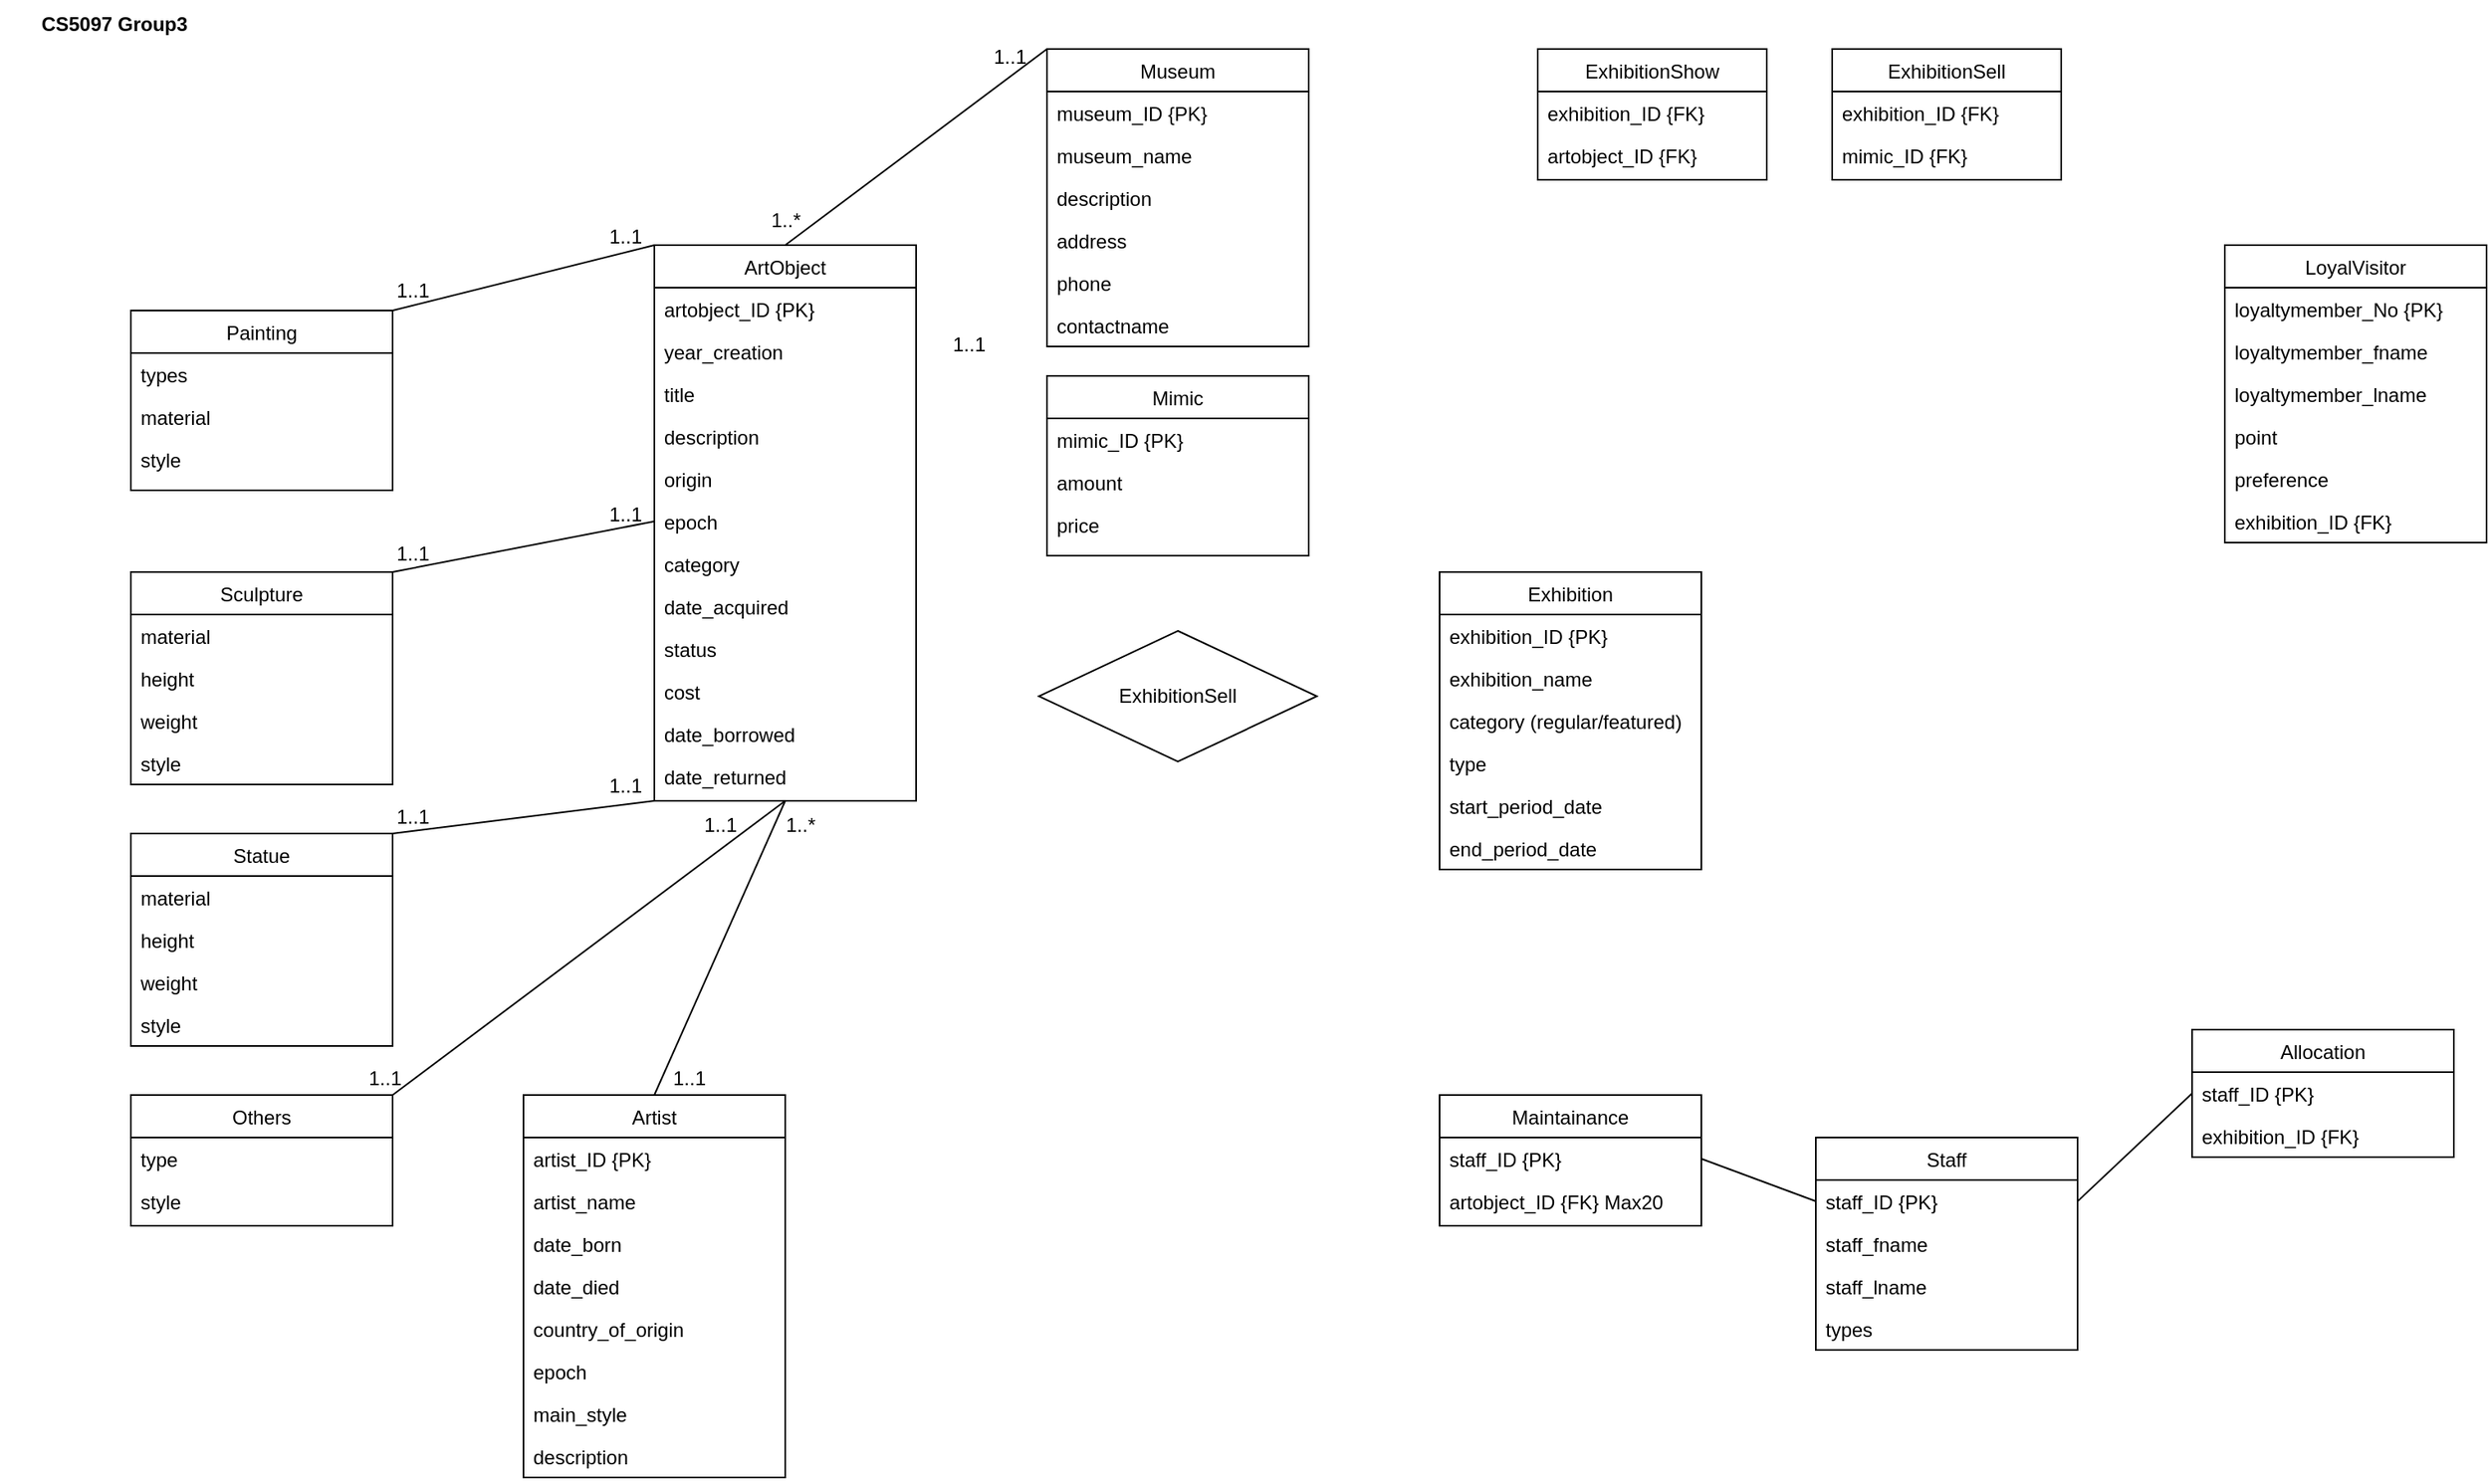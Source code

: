 <mxfile version="24.9.1">
  <diagram name="Page-1" id="JDJ7PWrVUhdgaHrhfXkj">
    <mxGraphModel dx="1500" dy="807" grid="1" gridSize="10" guides="1" tooltips="1" connect="1" arrows="1" fold="1" page="1" pageScale="1" pageWidth="850" pageHeight="1100" math="0" shadow="0">
      <root>
        <mxCell id="0" />
        <mxCell id="1" parent="0" />
        <mxCell id="hObOGByZJFIvPkUHowUo-1" value="Museum" style="swimlane;fontStyle=0;align=center;verticalAlign=top;childLayout=stackLayout;horizontal=1;startSize=26;horizontalStack=0;resizeParent=1;resizeLast=0;collapsible=1;marginBottom=0;rounded=0;shadow=0;strokeWidth=1;" parent="1" vertex="1">
          <mxGeometry x="640" y="40" width="160" height="182" as="geometry">
            <mxRectangle x="130" y="380" width="160" height="26" as="alternateBounds" />
          </mxGeometry>
        </mxCell>
        <mxCell id="hObOGByZJFIvPkUHowUo-2" value="museum_ID {PK}" style="text;align=left;verticalAlign=top;spacingLeft=4;spacingRight=4;overflow=hidden;rotatable=0;points=[[0,0.5],[1,0.5]];portConstraint=eastwest;" parent="hObOGByZJFIvPkUHowUo-1" vertex="1">
          <mxGeometry y="26" width="160" height="26" as="geometry" />
        </mxCell>
        <mxCell id="hObOGByZJFIvPkUHowUo-3" value="museum_name" style="text;align=left;verticalAlign=top;spacingLeft=4;spacingRight=4;overflow=hidden;rotatable=0;points=[[0,0.5],[1,0.5]];portConstraint=eastwest;" parent="hObOGByZJFIvPkUHowUo-1" vertex="1">
          <mxGeometry y="52" width="160" height="26" as="geometry" />
        </mxCell>
        <mxCell id="hObOGByZJFIvPkUHowUo-4" value="description" style="text;align=left;verticalAlign=top;spacingLeft=4;spacingRight=4;overflow=hidden;rotatable=0;points=[[0,0.5],[1,0.5]];portConstraint=eastwest;" parent="hObOGByZJFIvPkUHowUo-1" vertex="1">
          <mxGeometry y="78" width="160" height="26" as="geometry" />
        </mxCell>
        <mxCell id="hObOGByZJFIvPkUHowUo-5" value="address" style="text;align=left;verticalAlign=top;spacingLeft=4;spacingRight=4;overflow=hidden;rotatable=0;points=[[0,0.5],[1,0.5]];portConstraint=eastwest;" parent="hObOGByZJFIvPkUHowUo-1" vertex="1">
          <mxGeometry y="104" width="160" height="26" as="geometry" />
        </mxCell>
        <mxCell id="hObOGByZJFIvPkUHowUo-6" value="phone" style="text;align=left;verticalAlign=top;spacingLeft=4;spacingRight=4;overflow=hidden;rotatable=0;points=[[0,0.5],[1,0.5]];portConstraint=eastwest;" parent="hObOGByZJFIvPkUHowUo-1" vertex="1">
          <mxGeometry y="130" width="160" height="26" as="geometry" />
        </mxCell>
        <mxCell id="hObOGByZJFIvPkUHowUo-7" value="contactname" style="text;align=left;verticalAlign=top;spacingLeft=4;spacingRight=4;overflow=hidden;rotatable=0;points=[[0,0.5],[1,0.5]];portConstraint=eastwest;" parent="hObOGByZJFIvPkUHowUo-1" vertex="1">
          <mxGeometry y="156" width="160" height="26" as="geometry" />
        </mxCell>
        <mxCell id="hObOGByZJFIvPkUHowUo-8" value="ArtObject" style="swimlane;fontStyle=0;align=center;verticalAlign=top;childLayout=stackLayout;horizontal=1;startSize=26;horizontalStack=0;resizeParent=1;resizeLast=0;collapsible=1;marginBottom=0;rounded=0;shadow=0;strokeWidth=1;" parent="1" vertex="1">
          <mxGeometry x="400" y="160" width="160" height="340" as="geometry">
            <mxRectangle x="130" y="380" width="160" height="26" as="alternateBounds" />
          </mxGeometry>
        </mxCell>
        <mxCell id="hObOGByZJFIvPkUHowUo-9" value="artobject_ID {PK}" style="text;align=left;verticalAlign=top;spacingLeft=4;spacingRight=4;overflow=hidden;rotatable=0;points=[[0,0.5],[1,0.5]];portConstraint=eastwest;" parent="hObOGByZJFIvPkUHowUo-8" vertex="1">
          <mxGeometry y="26" width="160" height="26" as="geometry" />
        </mxCell>
        <mxCell id="hObOGByZJFIvPkUHowUo-11" value="year_creation" style="text;align=left;verticalAlign=top;spacingLeft=4;spacingRight=4;overflow=hidden;rotatable=0;points=[[0,0.5],[1,0.5]];portConstraint=eastwest;" parent="hObOGByZJFIvPkUHowUo-8" vertex="1">
          <mxGeometry y="52" width="160" height="26" as="geometry" />
        </mxCell>
        <mxCell id="hObOGByZJFIvPkUHowUo-12" value="title" style="text;align=left;verticalAlign=top;spacingLeft=4;spacingRight=4;overflow=hidden;rotatable=0;points=[[0,0.5],[1,0.5]];portConstraint=eastwest;" parent="hObOGByZJFIvPkUHowUo-8" vertex="1">
          <mxGeometry y="78" width="160" height="26" as="geometry" />
        </mxCell>
        <mxCell id="hObOGByZJFIvPkUHowUo-13" value="description" style="text;align=left;verticalAlign=top;spacingLeft=4;spacingRight=4;overflow=hidden;rotatable=0;points=[[0,0.5],[1,0.5]];portConstraint=eastwest;" parent="hObOGByZJFIvPkUHowUo-8" vertex="1">
          <mxGeometry y="104" width="160" height="26" as="geometry" />
        </mxCell>
        <mxCell id="hObOGByZJFIvPkUHowUo-14" value="origin" style="text;align=left;verticalAlign=top;spacingLeft=4;spacingRight=4;overflow=hidden;rotatable=0;points=[[0,0.5],[1,0.5]];portConstraint=eastwest;" parent="hObOGByZJFIvPkUHowUo-8" vertex="1">
          <mxGeometry y="130" width="160" height="26" as="geometry" />
        </mxCell>
        <mxCell id="hObOGByZJFIvPkUHowUo-15" value="epoch" style="text;align=left;verticalAlign=top;spacingLeft=4;spacingRight=4;overflow=hidden;rotatable=0;points=[[0,0.5],[1,0.5]];portConstraint=eastwest;" parent="hObOGByZJFIvPkUHowUo-8" vertex="1">
          <mxGeometry y="156" width="160" height="26" as="geometry" />
        </mxCell>
        <mxCell id="hObOGByZJFIvPkUHowUo-16" value="category" style="text;align=left;verticalAlign=top;spacingLeft=4;spacingRight=4;overflow=hidden;rotatable=0;points=[[0,0.5],[1,0.5]];portConstraint=eastwest;" parent="hObOGByZJFIvPkUHowUo-8" vertex="1">
          <mxGeometry y="182" width="160" height="26" as="geometry" />
        </mxCell>
        <mxCell id="hObOGByZJFIvPkUHowUo-17" value="date_acquired" style="text;align=left;verticalAlign=top;spacingLeft=4;spacingRight=4;overflow=hidden;rotatable=0;points=[[0,0.5],[1,0.5]];portConstraint=eastwest;" parent="hObOGByZJFIvPkUHowUo-8" vertex="1">
          <mxGeometry y="208" width="160" height="26" as="geometry" />
        </mxCell>
        <mxCell id="hObOGByZJFIvPkUHowUo-18" value="status" style="text;align=left;verticalAlign=top;spacingLeft=4;spacingRight=4;overflow=hidden;rotatable=0;points=[[0,0.5],[1,0.5]];portConstraint=eastwest;" parent="hObOGByZJFIvPkUHowUo-8" vertex="1">
          <mxGeometry y="234" width="160" height="26" as="geometry" />
        </mxCell>
        <mxCell id="hObOGByZJFIvPkUHowUo-19" value="cost" style="text;align=left;verticalAlign=top;spacingLeft=4;spacingRight=4;overflow=hidden;rotatable=0;points=[[0,0.5],[1,0.5]];portConstraint=eastwest;" parent="hObOGByZJFIvPkUHowUo-8" vertex="1">
          <mxGeometry y="260" width="160" height="26" as="geometry" />
        </mxCell>
        <mxCell id="hObOGByZJFIvPkUHowUo-21" value="date_borrowed" style="text;align=left;verticalAlign=top;spacingLeft=4;spacingRight=4;overflow=hidden;rotatable=0;points=[[0,0.5],[1,0.5]];portConstraint=eastwest;" parent="hObOGByZJFIvPkUHowUo-8" vertex="1">
          <mxGeometry y="286" width="160" height="26" as="geometry" />
        </mxCell>
        <mxCell id="hObOGByZJFIvPkUHowUo-22" value="date_returned" style="text;align=left;verticalAlign=top;spacingLeft=4;spacingRight=4;overflow=hidden;rotatable=0;points=[[0,0.5],[1,0.5]];portConstraint=eastwest;" parent="hObOGByZJFIvPkUHowUo-8" vertex="1">
          <mxGeometry y="312" width="160" height="26" as="geometry" />
        </mxCell>
        <mxCell id="hObOGByZJFIvPkUHowUo-23" value="Artist" style="swimlane;fontStyle=0;align=center;verticalAlign=top;childLayout=stackLayout;horizontal=1;startSize=26;horizontalStack=0;resizeParent=1;resizeLast=0;collapsible=1;marginBottom=0;rounded=0;shadow=0;strokeWidth=1;" parent="1" vertex="1">
          <mxGeometry x="320" y="680" width="160" height="234" as="geometry">
            <mxRectangle x="130" y="380" width="160" height="26" as="alternateBounds" />
          </mxGeometry>
        </mxCell>
        <mxCell id="hObOGByZJFIvPkUHowUo-24" value="artist_ID {PK}" style="text;align=left;verticalAlign=top;spacingLeft=4;spacingRight=4;overflow=hidden;rotatable=0;points=[[0,0.5],[1,0.5]];portConstraint=eastwest;" parent="hObOGByZJFIvPkUHowUo-23" vertex="1">
          <mxGeometry y="26" width="160" height="26" as="geometry" />
        </mxCell>
        <mxCell id="hObOGByZJFIvPkUHowUo-25" value="artist_name" style="text;align=left;verticalAlign=top;spacingLeft=4;spacingRight=4;overflow=hidden;rotatable=0;points=[[0,0.5],[1,0.5]];portConstraint=eastwest;" parent="hObOGByZJFIvPkUHowUo-23" vertex="1">
          <mxGeometry y="52" width="160" height="26" as="geometry" />
        </mxCell>
        <mxCell id="hObOGByZJFIvPkUHowUo-26" value="date_born" style="text;align=left;verticalAlign=top;spacingLeft=4;spacingRight=4;overflow=hidden;rotatable=0;points=[[0,0.5],[1,0.5]];portConstraint=eastwest;" parent="hObOGByZJFIvPkUHowUo-23" vertex="1">
          <mxGeometry y="78" width="160" height="26" as="geometry" />
        </mxCell>
        <mxCell id="hObOGByZJFIvPkUHowUo-27" value="date_died" style="text;align=left;verticalAlign=top;spacingLeft=4;spacingRight=4;overflow=hidden;rotatable=0;points=[[0,0.5],[1,0.5]];portConstraint=eastwest;" parent="hObOGByZJFIvPkUHowUo-23" vertex="1">
          <mxGeometry y="104" width="160" height="26" as="geometry" />
        </mxCell>
        <mxCell id="hObOGByZJFIvPkUHowUo-28" value="country_of_origin" style="text;align=left;verticalAlign=top;spacingLeft=4;spacingRight=4;overflow=hidden;rotatable=0;points=[[0,0.5],[1,0.5]];portConstraint=eastwest;" parent="hObOGByZJFIvPkUHowUo-23" vertex="1">
          <mxGeometry y="130" width="160" height="26" as="geometry" />
        </mxCell>
        <mxCell id="hObOGByZJFIvPkUHowUo-29" value="epoch" style="text;align=left;verticalAlign=top;spacingLeft=4;spacingRight=4;overflow=hidden;rotatable=0;points=[[0,0.5],[1,0.5]];portConstraint=eastwest;" parent="hObOGByZJFIvPkUHowUo-23" vertex="1">
          <mxGeometry y="156" width="160" height="26" as="geometry" />
        </mxCell>
        <mxCell id="hObOGByZJFIvPkUHowUo-30" value="main_style" style="text;align=left;verticalAlign=top;spacingLeft=4;spacingRight=4;overflow=hidden;rotatable=0;points=[[0,0.5],[1,0.5]];portConstraint=eastwest;" parent="hObOGByZJFIvPkUHowUo-23" vertex="1">
          <mxGeometry y="182" width="160" height="26" as="geometry" />
        </mxCell>
        <mxCell id="hObOGByZJFIvPkUHowUo-31" value="description" style="text;align=left;verticalAlign=top;spacingLeft=4;spacingRight=4;overflow=hidden;rotatable=0;points=[[0,0.5],[1,0.5]];portConstraint=eastwest;" parent="hObOGByZJFIvPkUHowUo-23" vertex="1">
          <mxGeometry y="208" width="160" height="26" as="geometry" />
        </mxCell>
        <mxCell id="hObOGByZJFIvPkUHowUo-33" value="Painting" style="swimlane;fontStyle=0;align=center;verticalAlign=top;childLayout=stackLayout;horizontal=1;startSize=26;horizontalStack=0;resizeParent=1;resizeLast=0;collapsible=1;marginBottom=0;rounded=0;shadow=0;strokeWidth=1;" parent="1" vertex="1">
          <mxGeometry x="80" y="200" width="160" height="110" as="geometry">
            <mxRectangle x="130" y="380" width="160" height="26" as="alternateBounds" />
          </mxGeometry>
        </mxCell>
        <mxCell id="hObOGByZJFIvPkUHowUo-35" value="types" style="text;align=left;verticalAlign=top;spacingLeft=4;spacingRight=4;overflow=hidden;rotatable=0;points=[[0,0.5],[1,0.5]];portConstraint=eastwest;" parent="hObOGByZJFIvPkUHowUo-33" vertex="1">
          <mxGeometry y="26" width="160" height="26" as="geometry" />
        </mxCell>
        <mxCell id="hObOGByZJFIvPkUHowUo-36" value="material" style="text;align=left;verticalAlign=top;spacingLeft=4;spacingRight=4;overflow=hidden;rotatable=0;points=[[0,0.5],[1,0.5]];portConstraint=eastwest;" parent="hObOGByZJFIvPkUHowUo-33" vertex="1">
          <mxGeometry y="52" width="160" height="26" as="geometry" />
        </mxCell>
        <mxCell id="hObOGByZJFIvPkUHowUo-37" value="style" style="text;align=left;verticalAlign=top;spacingLeft=4;spacingRight=4;overflow=hidden;rotatable=0;points=[[0,0.5],[1,0.5]];portConstraint=eastwest;" parent="hObOGByZJFIvPkUHowUo-33" vertex="1">
          <mxGeometry y="78" width="160" height="26" as="geometry" />
        </mxCell>
        <mxCell id="hObOGByZJFIvPkUHowUo-38" value="Sculpture" style="swimlane;fontStyle=0;align=center;verticalAlign=top;childLayout=stackLayout;horizontal=1;startSize=26;horizontalStack=0;resizeParent=1;resizeLast=0;collapsible=1;marginBottom=0;rounded=0;shadow=0;strokeWidth=1;" parent="1" vertex="1">
          <mxGeometry x="80" y="360" width="160" height="130" as="geometry">
            <mxRectangle x="130" y="380" width="160" height="26" as="alternateBounds" />
          </mxGeometry>
        </mxCell>
        <mxCell id="hObOGByZJFIvPkUHowUo-40" value="material" style="text;align=left;verticalAlign=top;spacingLeft=4;spacingRight=4;overflow=hidden;rotatable=0;points=[[0,0.5],[1,0.5]];portConstraint=eastwest;" parent="hObOGByZJFIvPkUHowUo-38" vertex="1">
          <mxGeometry y="26" width="160" height="26" as="geometry" />
        </mxCell>
        <mxCell id="hObOGByZJFIvPkUHowUo-41" value="height" style="text;align=left;verticalAlign=top;spacingLeft=4;spacingRight=4;overflow=hidden;rotatable=0;points=[[0,0.5],[1,0.5]];portConstraint=eastwest;" parent="hObOGByZJFIvPkUHowUo-38" vertex="1">
          <mxGeometry y="52" width="160" height="26" as="geometry" />
        </mxCell>
        <mxCell id="hObOGByZJFIvPkUHowUo-42" value="weight" style="text;align=left;verticalAlign=top;spacingLeft=4;spacingRight=4;overflow=hidden;rotatable=0;points=[[0,0.5],[1,0.5]];portConstraint=eastwest;" parent="hObOGByZJFIvPkUHowUo-38" vertex="1">
          <mxGeometry y="78" width="160" height="26" as="geometry" />
        </mxCell>
        <mxCell id="hObOGByZJFIvPkUHowUo-43" value="style" style="text;align=left;verticalAlign=top;spacingLeft=4;spacingRight=4;overflow=hidden;rotatable=0;points=[[0,0.5],[1,0.5]];portConstraint=eastwest;" parent="hObOGByZJFIvPkUHowUo-38" vertex="1">
          <mxGeometry y="104" width="160" height="26" as="geometry" />
        </mxCell>
        <mxCell id="hObOGByZJFIvPkUHowUo-44" value="Others" style="swimlane;fontStyle=0;align=center;verticalAlign=top;childLayout=stackLayout;horizontal=1;startSize=26;horizontalStack=0;resizeParent=1;resizeLast=0;collapsible=1;marginBottom=0;rounded=0;shadow=0;strokeWidth=1;" parent="1" vertex="1">
          <mxGeometry x="80" y="680" width="160" height="80" as="geometry">
            <mxRectangle x="130" y="380" width="160" height="26" as="alternateBounds" />
          </mxGeometry>
        </mxCell>
        <mxCell id="hObOGByZJFIvPkUHowUo-46" value="type" style="text;align=left;verticalAlign=top;spacingLeft=4;spacingRight=4;overflow=hidden;rotatable=0;points=[[0,0.5],[1,0.5]];portConstraint=eastwest;" parent="hObOGByZJFIvPkUHowUo-44" vertex="1">
          <mxGeometry y="26" width="160" height="26" as="geometry" />
        </mxCell>
        <mxCell id="hObOGByZJFIvPkUHowUo-47" value="style" style="text;align=left;verticalAlign=top;spacingLeft=4;spacingRight=4;overflow=hidden;rotatable=0;points=[[0,0.5],[1,0.5]];portConstraint=eastwest;" parent="hObOGByZJFIvPkUHowUo-44" vertex="1">
          <mxGeometry y="52" width="160" height="26" as="geometry" />
        </mxCell>
        <mxCell id="hObOGByZJFIvPkUHowUo-52" value="Statue" style="swimlane;fontStyle=0;align=center;verticalAlign=top;childLayout=stackLayout;horizontal=1;startSize=26;horizontalStack=0;resizeParent=1;resizeLast=0;collapsible=1;marginBottom=0;rounded=0;shadow=0;strokeWidth=1;" parent="1" vertex="1">
          <mxGeometry x="80" y="520" width="160" height="130" as="geometry">
            <mxRectangle x="130" y="380" width="160" height="26" as="alternateBounds" />
          </mxGeometry>
        </mxCell>
        <mxCell id="hObOGByZJFIvPkUHowUo-54" value="material" style="text;align=left;verticalAlign=top;spacingLeft=4;spacingRight=4;overflow=hidden;rotatable=0;points=[[0,0.5],[1,0.5]];portConstraint=eastwest;" parent="hObOGByZJFIvPkUHowUo-52" vertex="1">
          <mxGeometry y="26" width="160" height="26" as="geometry" />
        </mxCell>
        <mxCell id="hObOGByZJFIvPkUHowUo-55" value="height" style="text;align=left;verticalAlign=top;spacingLeft=4;spacingRight=4;overflow=hidden;rotatable=0;points=[[0,0.5],[1,0.5]];portConstraint=eastwest;" parent="hObOGByZJFIvPkUHowUo-52" vertex="1">
          <mxGeometry y="52" width="160" height="26" as="geometry" />
        </mxCell>
        <mxCell id="hObOGByZJFIvPkUHowUo-56" value="weight" style="text;align=left;verticalAlign=top;spacingLeft=4;spacingRight=4;overflow=hidden;rotatable=0;points=[[0,0.5],[1,0.5]];portConstraint=eastwest;" parent="hObOGByZJFIvPkUHowUo-52" vertex="1">
          <mxGeometry y="78" width="160" height="26" as="geometry" />
        </mxCell>
        <mxCell id="hObOGByZJFIvPkUHowUo-57" value="style" style="text;align=left;verticalAlign=top;spacingLeft=4;spacingRight=4;overflow=hidden;rotatable=0;points=[[0,0.5],[1,0.5]];portConstraint=eastwest;" parent="hObOGByZJFIvPkUHowUo-52" vertex="1">
          <mxGeometry y="104" width="160" height="26" as="geometry" />
        </mxCell>
        <mxCell id="hObOGByZJFIvPkUHowUo-60" value="Exhibition" style="swimlane;fontStyle=0;align=center;verticalAlign=top;childLayout=stackLayout;horizontal=1;startSize=26;horizontalStack=0;resizeParent=1;resizeLast=0;collapsible=1;marginBottom=0;rounded=0;shadow=0;strokeWidth=1;" parent="1" vertex="1">
          <mxGeometry x="880" y="360" width="160" height="182" as="geometry">
            <mxRectangle x="130" y="380" width="160" height="26" as="alternateBounds" />
          </mxGeometry>
        </mxCell>
        <mxCell id="hObOGByZJFIvPkUHowUo-61" value="exhibition_ID {PK}" style="text;align=left;verticalAlign=top;spacingLeft=4;spacingRight=4;overflow=hidden;rotatable=0;points=[[0,0.5],[1,0.5]];portConstraint=eastwest;" parent="hObOGByZJFIvPkUHowUo-60" vertex="1">
          <mxGeometry y="26" width="160" height="26" as="geometry" />
        </mxCell>
        <mxCell id="hObOGByZJFIvPkUHowUo-62" value="exhibition_name" style="text;align=left;verticalAlign=top;spacingLeft=4;spacingRight=4;overflow=hidden;rotatable=0;points=[[0,0.5],[1,0.5]];portConstraint=eastwest;" parent="hObOGByZJFIvPkUHowUo-60" vertex="1">
          <mxGeometry y="52" width="160" height="26" as="geometry" />
        </mxCell>
        <mxCell id="hObOGByZJFIvPkUHowUo-63" value="category (regular/featured)" style="text;align=left;verticalAlign=top;spacingLeft=4;spacingRight=4;overflow=hidden;rotatable=0;points=[[0,0.5],[1,0.5]];portConstraint=eastwest;" parent="hObOGByZJFIvPkUHowUo-60" vertex="1">
          <mxGeometry y="78" width="160" height="26" as="geometry" />
        </mxCell>
        <mxCell id="hObOGByZJFIvPkUHowUo-64" value="type" style="text;align=left;verticalAlign=top;spacingLeft=4;spacingRight=4;overflow=hidden;rotatable=0;points=[[0,0.5],[1,0.5]];portConstraint=eastwest;" parent="hObOGByZJFIvPkUHowUo-60" vertex="1">
          <mxGeometry y="104" width="160" height="26" as="geometry" />
        </mxCell>
        <mxCell id="hObOGByZJFIvPkUHowUo-65" value="start_period_date" style="text;align=left;verticalAlign=top;spacingLeft=4;spacingRight=4;overflow=hidden;rotatable=0;points=[[0,0.5],[1,0.5]];portConstraint=eastwest;" parent="hObOGByZJFIvPkUHowUo-60" vertex="1">
          <mxGeometry y="130" width="160" height="26" as="geometry" />
        </mxCell>
        <mxCell id="hObOGByZJFIvPkUHowUo-66" value="end_period_date" style="text;align=left;verticalAlign=top;spacingLeft=4;spacingRight=4;overflow=hidden;rotatable=0;points=[[0,0.5],[1,0.5]];portConstraint=eastwest;" parent="hObOGByZJFIvPkUHowUo-60" vertex="1">
          <mxGeometry y="156" width="160" height="26" as="geometry" />
        </mxCell>
        <mxCell id="hObOGByZJFIvPkUHowUo-67" value="Mimic" style="swimlane;fontStyle=0;align=center;verticalAlign=top;childLayout=stackLayout;horizontal=1;startSize=26;horizontalStack=0;resizeParent=1;resizeLast=0;collapsible=1;marginBottom=0;rounded=0;shadow=0;strokeWidth=1;" parent="1" vertex="1">
          <mxGeometry x="640" y="240" width="160" height="110" as="geometry">
            <mxRectangle x="130" y="380" width="160" height="26" as="alternateBounds" />
          </mxGeometry>
        </mxCell>
        <mxCell id="hObOGByZJFIvPkUHowUo-68" value="mimic_ID {PK}" style="text;align=left;verticalAlign=top;spacingLeft=4;spacingRight=4;overflow=hidden;rotatable=0;points=[[0,0.5],[1,0.5]];portConstraint=eastwest;" parent="hObOGByZJFIvPkUHowUo-67" vertex="1">
          <mxGeometry y="26" width="160" height="26" as="geometry" />
        </mxCell>
        <mxCell id="hObOGByZJFIvPkUHowUo-70" value="amount" style="text;align=left;verticalAlign=top;spacingLeft=4;spacingRight=4;overflow=hidden;rotatable=0;points=[[0,0.5],[1,0.5]];portConstraint=eastwest;" parent="hObOGByZJFIvPkUHowUo-67" vertex="1">
          <mxGeometry y="52" width="160" height="26" as="geometry" />
        </mxCell>
        <mxCell id="hObOGByZJFIvPkUHowUo-71" value="price" style="text;align=left;verticalAlign=top;spacingLeft=4;spacingRight=4;overflow=hidden;rotatable=0;points=[[0,0.5],[1,0.5]];portConstraint=eastwest;" parent="hObOGByZJFIvPkUHowUo-67" vertex="1">
          <mxGeometry y="78" width="160" height="26" as="geometry" />
        </mxCell>
        <mxCell id="hObOGByZJFIvPkUHowUo-72" value="LoyalVisitor" style="swimlane;fontStyle=0;align=center;verticalAlign=top;childLayout=stackLayout;horizontal=1;startSize=26;horizontalStack=0;resizeParent=1;resizeLast=0;collapsible=1;marginBottom=0;rounded=0;shadow=0;strokeWidth=1;" parent="1" vertex="1">
          <mxGeometry x="1360" y="160" width="160" height="182" as="geometry">
            <mxRectangle x="130" y="380" width="160" height="26" as="alternateBounds" />
          </mxGeometry>
        </mxCell>
        <mxCell id="hObOGByZJFIvPkUHowUo-73" value="loyaltymember_No {PK}" style="text;align=left;verticalAlign=top;spacingLeft=4;spacingRight=4;overflow=hidden;rotatable=0;points=[[0,0.5],[1,0.5]];portConstraint=eastwest;" parent="hObOGByZJFIvPkUHowUo-72" vertex="1">
          <mxGeometry y="26" width="160" height="26" as="geometry" />
        </mxCell>
        <mxCell id="hObOGByZJFIvPkUHowUo-74" value="loyaltymember_fname" style="text;align=left;verticalAlign=top;spacingLeft=4;spacingRight=4;overflow=hidden;rotatable=0;points=[[0,0.5],[1,0.5]];portConstraint=eastwest;" parent="hObOGByZJFIvPkUHowUo-72" vertex="1">
          <mxGeometry y="52" width="160" height="26" as="geometry" />
        </mxCell>
        <mxCell id="hObOGByZJFIvPkUHowUo-75" value="loyaltymember_lname" style="text;align=left;verticalAlign=top;spacingLeft=4;spacingRight=4;overflow=hidden;rotatable=0;points=[[0,0.5],[1,0.5]];portConstraint=eastwest;" parent="hObOGByZJFIvPkUHowUo-72" vertex="1">
          <mxGeometry y="78" width="160" height="26" as="geometry" />
        </mxCell>
        <mxCell id="hObOGByZJFIvPkUHowUo-76" value="point" style="text;align=left;verticalAlign=top;spacingLeft=4;spacingRight=4;overflow=hidden;rotatable=0;points=[[0,0.5],[1,0.5]];portConstraint=eastwest;" parent="hObOGByZJFIvPkUHowUo-72" vertex="1">
          <mxGeometry y="104" width="160" height="26" as="geometry" />
        </mxCell>
        <mxCell id="hObOGByZJFIvPkUHowUo-77" value="preference" style="text;align=left;verticalAlign=top;spacingLeft=4;spacingRight=4;overflow=hidden;rotatable=0;points=[[0,0.5],[1,0.5]];portConstraint=eastwest;" parent="hObOGByZJFIvPkUHowUo-72" vertex="1">
          <mxGeometry y="130" width="160" height="26" as="geometry" />
        </mxCell>
        <mxCell id="hObOGByZJFIvPkUHowUo-78" value="exhibition_ID {FK}" style="text;align=left;verticalAlign=top;spacingLeft=4;spacingRight=4;overflow=hidden;rotatable=0;points=[[0,0.5],[1,0.5]];portConstraint=eastwest;" parent="hObOGByZJFIvPkUHowUo-72" vertex="1">
          <mxGeometry y="156" width="160" height="26" as="geometry" />
        </mxCell>
        <mxCell id="hObOGByZJFIvPkUHowUo-79" value="Staff" style="swimlane;fontStyle=0;align=center;verticalAlign=top;childLayout=stackLayout;horizontal=1;startSize=26;horizontalStack=0;resizeParent=1;resizeLast=0;collapsible=1;marginBottom=0;rounded=0;shadow=0;strokeWidth=1;" parent="1" vertex="1">
          <mxGeometry x="1110" y="706" width="160" height="130" as="geometry">
            <mxRectangle x="130" y="380" width="160" height="26" as="alternateBounds" />
          </mxGeometry>
        </mxCell>
        <mxCell id="hObOGByZJFIvPkUHowUo-80" value="staff_ID {PK}" style="text;align=left;verticalAlign=top;spacingLeft=4;spacingRight=4;overflow=hidden;rotatable=0;points=[[0,0.5],[1,0.5]];portConstraint=eastwest;" parent="hObOGByZJFIvPkUHowUo-79" vertex="1">
          <mxGeometry y="26" width="160" height="26" as="geometry" />
        </mxCell>
        <mxCell id="hObOGByZJFIvPkUHowUo-81" value="staff_fname" style="text;align=left;verticalAlign=top;spacingLeft=4;spacingRight=4;overflow=hidden;rotatable=0;points=[[0,0.5],[1,0.5]];portConstraint=eastwest;" parent="hObOGByZJFIvPkUHowUo-79" vertex="1">
          <mxGeometry y="52" width="160" height="26" as="geometry" />
        </mxCell>
        <mxCell id="hObOGByZJFIvPkUHowUo-82" value="staff_lname" style="text;align=left;verticalAlign=top;spacingLeft=4;spacingRight=4;overflow=hidden;rotatable=0;points=[[0,0.5],[1,0.5]];portConstraint=eastwest;" parent="hObOGByZJFIvPkUHowUo-79" vertex="1">
          <mxGeometry y="78" width="160" height="26" as="geometry" />
        </mxCell>
        <mxCell id="hObOGByZJFIvPkUHowUo-83" value="types" style="text;align=left;verticalAlign=top;spacingLeft=4;spacingRight=4;overflow=hidden;rotatable=0;points=[[0,0.5],[1,0.5]];portConstraint=eastwest;" parent="hObOGByZJFIvPkUHowUo-79" vertex="1">
          <mxGeometry y="104" width="160" height="26" as="geometry" />
        </mxCell>
        <mxCell id="hObOGByZJFIvPkUHowUo-84" value="Maintainance" style="swimlane;fontStyle=0;align=center;verticalAlign=top;childLayout=stackLayout;horizontal=1;startSize=26;horizontalStack=0;resizeParent=1;resizeLast=0;collapsible=1;marginBottom=0;rounded=0;shadow=0;strokeWidth=1;" parent="1" vertex="1">
          <mxGeometry x="880" y="680" width="160" height="80" as="geometry">
            <mxRectangle x="130" y="380" width="160" height="26" as="alternateBounds" />
          </mxGeometry>
        </mxCell>
        <mxCell id="hObOGByZJFIvPkUHowUo-85" value="staff_ID {PK}" style="text;align=left;verticalAlign=top;spacingLeft=4;spacingRight=4;overflow=hidden;rotatable=0;points=[[0,0.5],[1,0.5]];portConstraint=eastwest;" parent="hObOGByZJFIvPkUHowUo-84" vertex="1">
          <mxGeometry y="26" width="160" height="26" as="geometry" />
        </mxCell>
        <mxCell id="hObOGByZJFIvPkUHowUo-86" value="artobject_ID {FK} Max20" style="text;align=left;verticalAlign=top;spacingLeft=4;spacingRight=4;overflow=hidden;rotatable=0;points=[[0,0.5],[1,0.5]];portConstraint=eastwest;" parent="hObOGByZJFIvPkUHowUo-84" vertex="1">
          <mxGeometry y="52" width="160" height="26" as="geometry" />
        </mxCell>
        <mxCell id="hObOGByZJFIvPkUHowUo-87" value="Allocation" style="swimlane;fontStyle=0;align=center;verticalAlign=top;childLayout=stackLayout;horizontal=1;startSize=26;horizontalStack=0;resizeParent=1;resizeLast=0;collapsible=1;marginBottom=0;rounded=0;shadow=0;strokeWidth=1;" parent="1" vertex="1">
          <mxGeometry x="1340" y="640" width="160" height="78" as="geometry">
            <mxRectangle x="130" y="380" width="160" height="26" as="alternateBounds" />
          </mxGeometry>
        </mxCell>
        <mxCell id="hObOGByZJFIvPkUHowUo-88" value="staff_ID {PK}" style="text;align=left;verticalAlign=top;spacingLeft=4;spacingRight=4;overflow=hidden;rotatable=0;points=[[0,0.5],[1,0.5]];portConstraint=eastwest;" parent="hObOGByZJFIvPkUHowUo-87" vertex="1">
          <mxGeometry y="26" width="160" height="26" as="geometry" />
        </mxCell>
        <mxCell id="hObOGByZJFIvPkUHowUo-89" value="exhibition_ID {FK}" style="text;align=left;verticalAlign=top;spacingLeft=4;spacingRight=4;overflow=hidden;rotatable=0;points=[[0,0.5],[1,0.5]];portConstraint=eastwest;" parent="hObOGByZJFIvPkUHowUo-87" vertex="1">
          <mxGeometry y="52" width="160" height="26" as="geometry" />
        </mxCell>
        <mxCell id="hObOGByZJFIvPkUHowUo-93" value="" style="endArrow=none;html=1;rounded=0;entryX=1;entryY=0.5;entryDx=0;entryDy=0;exitX=0;exitY=0.5;exitDx=0;exitDy=0;" parent="1" source="hObOGByZJFIvPkUHowUo-80" target="hObOGByZJFIvPkUHowUo-85" edge="1">
          <mxGeometry width="50" height="50" relative="1" as="geometry">
            <mxPoint x="1081" y="877" as="sourcePoint" />
            <mxPoint x="750" y="209" as="targetPoint" />
          </mxGeometry>
        </mxCell>
        <mxCell id="hObOGByZJFIvPkUHowUo-94" value="" style="endArrow=none;html=1;rounded=0;entryX=0;entryY=0.5;entryDx=0;entryDy=0;exitX=1;exitY=0.5;exitDx=0;exitDy=0;" parent="1" source="hObOGByZJFIvPkUHowUo-80" target="hObOGByZJFIvPkUHowUo-88" edge="1">
          <mxGeometry width="50" height="50" relative="1" as="geometry">
            <mxPoint x="1300" y="360" as="sourcePoint" />
            <mxPoint x="1190" y="410" as="targetPoint" />
          </mxGeometry>
        </mxCell>
        <mxCell id="hObOGByZJFIvPkUHowUo-99" value="ExhibitionShow" style="swimlane;fontStyle=0;align=center;verticalAlign=top;childLayout=stackLayout;horizontal=1;startSize=26;horizontalStack=0;resizeParent=1;resizeLast=0;collapsible=1;marginBottom=0;rounded=0;shadow=0;strokeWidth=1;" parent="1" vertex="1">
          <mxGeometry x="940" y="40" width="140" height="80" as="geometry">
            <mxRectangle x="130" y="380" width="160" height="26" as="alternateBounds" />
          </mxGeometry>
        </mxCell>
        <mxCell id="hObOGByZJFIvPkUHowUo-100" value="exhibition_ID {FK}" style="text;align=left;verticalAlign=top;spacingLeft=4;spacingRight=4;overflow=hidden;rotatable=0;points=[[0,0.5],[1,0.5]];portConstraint=eastwest;" parent="hObOGByZJFIvPkUHowUo-99" vertex="1">
          <mxGeometry y="26" width="140" height="26" as="geometry" />
        </mxCell>
        <mxCell id="hObOGByZJFIvPkUHowUo-101" value="artobject_ID {FK}" style="text;align=left;verticalAlign=top;spacingLeft=4;spacingRight=4;overflow=hidden;rotatable=0;points=[[0,0.5],[1,0.5]];portConstraint=eastwest;" parent="hObOGByZJFIvPkUHowUo-99" vertex="1">
          <mxGeometry y="52" width="140" height="26" as="geometry" />
        </mxCell>
        <mxCell id="hObOGByZJFIvPkUHowUo-103" value="ExhibitionSell" style="swimlane;fontStyle=0;align=center;verticalAlign=top;childLayout=stackLayout;horizontal=1;startSize=26;horizontalStack=0;resizeParent=1;resizeLast=0;collapsible=1;marginBottom=0;rounded=0;shadow=0;strokeWidth=1;" parent="1" vertex="1">
          <mxGeometry x="1120" y="40" width="140" height="80" as="geometry">
            <mxRectangle x="130" y="380" width="160" height="26" as="alternateBounds" />
          </mxGeometry>
        </mxCell>
        <mxCell id="hObOGByZJFIvPkUHowUo-104" value="exhibition_ID {FK}" style="text;align=left;verticalAlign=top;spacingLeft=4;spacingRight=4;overflow=hidden;rotatable=0;points=[[0,0.5],[1,0.5]];portConstraint=eastwest;" parent="hObOGByZJFIvPkUHowUo-103" vertex="1">
          <mxGeometry y="26" width="140" height="26" as="geometry" />
        </mxCell>
        <mxCell id="hObOGByZJFIvPkUHowUo-105" value="mimic_ID {FK}" style="text;align=left;verticalAlign=top;spacingLeft=4;spacingRight=4;overflow=hidden;rotatable=0;points=[[0,0.5],[1,0.5]];portConstraint=eastwest;" parent="hObOGByZJFIvPkUHowUo-103" vertex="1">
          <mxGeometry y="52" width="140" height="26" as="geometry" />
        </mxCell>
        <mxCell id="hObOGByZJFIvPkUHowUo-111" value="CS5097 Group3" style="text;html=1;align=center;verticalAlign=middle;whiteSpace=wrap;rounded=0;fontStyle=1" parent="1" vertex="1">
          <mxGeometry y="10" width="140" height="30" as="geometry" />
        </mxCell>
        <mxCell id="FBa3XSZzlLhqjRXjvPKM-3" value="" style="endArrow=none;html=1;rounded=0;exitX=0.5;exitY=0;exitDx=0;exitDy=0;entryX=0.5;entryY=1;entryDx=0;entryDy=0;" edge="1" parent="1" source="hObOGByZJFIvPkUHowUo-23" target="hObOGByZJFIvPkUHowUo-8">
          <mxGeometry width="50" height="50" relative="1" as="geometry">
            <mxPoint x="760" y="240" as="sourcePoint" />
            <mxPoint x="490" y="520" as="targetPoint" />
          </mxGeometry>
        </mxCell>
        <mxCell id="FBa3XSZzlLhqjRXjvPKM-4" value="1..1" style="text;html=1;align=center;verticalAlign=middle;whiteSpace=wrap;rounded=0;" vertex="1" parent="1">
          <mxGeometry x="399" y="655" width="45" height="30" as="geometry" />
        </mxCell>
        <mxCell id="FBa3XSZzlLhqjRXjvPKM-8" value="1..*" style="text;html=1;align=center;verticalAlign=middle;whiteSpace=wrap;rounded=0;" vertex="1" parent="1">
          <mxGeometry x="467" y="500" width="45" height="30" as="geometry" />
        </mxCell>
        <mxCell id="FBa3XSZzlLhqjRXjvPKM-10" value="" style="endArrow=none;html=1;rounded=0;entryX=1;entryY=0;entryDx=0;entryDy=0;exitX=0;exitY=0;exitDx=0;exitDy=0;" edge="1" parent="1" source="hObOGByZJFIvPkUHowUo-8" target="hObOGByZJFIvPkUHowUo-33">
          <mxGeometry width="50" height="50" relative="1" as="geometry">
            <mxPoint x="390" y="118" as="sourcePoint" />
            <mxPoint x="310" y="40" as="targetPoint" />
          </mxGeometry>
        </mxCell>
        <mxCell id="FBa3XSZzlLhqjRXjvPKM-11" value="" style="endArrow=none;html=1;rounded=0;entryX=0;entryY=0;entryDx=0;entryDy=0;exitX=0.5;exitY=0;exitDx=0;exitDy=0;" edge="1" parent="1" source="hObOGByZJFIvPkUHowUo-8" target="hObOGByZJFIvPkUHowUo-1">
          <mxGeometry width="50" height="50" relative="1" as="geometry">
            <mxPoint x="425" y="328" as="sourcePoint" />
            <mxPoint x="345" y="250" as="targetPoint" />
          </mxGeometry>
        </mxCell>
        <mxCell id="FBa3XSZzlLhqjRXjvPKM-12" value="1..1" style="text;html=1;align=center;verticalAlign=middle;whiteSpace=wrap;rounded=0;" vertex="1" parent="1">
          <mxGeometry x="595" y="30" width="45" height="30" as="geometry" />
        </mxCell>
        <mxCell id="FBa3XSZzlLhqjRXjvPKM-13" value="1..*" style="text;html=1;align=center;verticalAlign=middle;whiteSpace=wrap;rounded=0;" vertex="1" parent="1">
          <mxGeometry x="457.5" y="130" width="45" height="30" as="geometry" />
        </mxCell>
        <mxCell id="FBa3XSZzlLhqjRXjvPKM-16" value="" style="endArrow=none;html=1;rounded=0;entryX=1;entryY=0;entryDx=0;entryDy=0;exitX=0;exitY=0.5;exitDx=0;exitDy=0;" edge="1" parent="1" source="hObOGByZJFIvPkUHowUo-15" target="hObOGByZJFIvPkUHowUo-38">
          <mxGeometry width="50" height="50" relative="1" as="geometry">
            <mxPoint x="410" y="170" as="sourcePoint" />
            <mxPoint x="250" y="210" as="targetPoint" />
          </mxGeometry>
        </mxCell>
        <mxCell id="FBa3XSZzlLhqjRXjvPKM-17" value="" style="endArrow=none;html=1;rounded=0;entryX=1;entryY=0;entryDx=0;entryDy=0;exitX=0;exitY=1;exitDx=0;exitDy=0;" edge="1" parent="1" source="hObOGByZJFIvPkUHowUo-8" target="hObOGByZJFIvPkUHowUo-52">
          <mxGeometry width="50" height="50" relative="1" as="geometry">
            <mxPoint x="410" y="170" as="sourcePoint" />
            <mxPoint x="250" y="370" as="targetPoint" />
          </mxGeometry>
        </mxCell>
        <mxCell id="FBa3XSZzlLhqjRXjvPKM-18" value="" style="endArrow=none;html=1;rounded=0;entryX=1;entryY=0;entryDx=0;entryDy=0;exitX=0.5;exitY=1;exitDx=0;exitDy=0;" edge="1" parent="1" source="hObOGByZJFIvPkUHowUo-8" target="hObOGByZJFIvPkUHowUo-44">
          <mxGeometry width="50" height="50" relative="1" as="geometry">
            <mxPoint x="410" y="170" as="sourcePoint" />
            <mxPoint x="250" y="530" as="targetPoint" />
          </mxGeometry>
        </mxCell>
        <mxCell id="FBa3XSZzlLhqjRXjvPKM-19" value="1..1" style="text;html=1;align=center;verticalAlign=middle;whiteSpace=wrap;rounded=0;" vertex="1" parent="1">
          <mxGeometry x="230" y="176" width="45" height="24" as="geometry" />
        </mxCell>
        <mxCell id="FBa3XSZzlLhqjRXjvPKM-21" value="1..1" style="text;html=1;align=center;verticalAlign=middle;whiteSpace=wrap;rounded=0;" vertex="1" parent="1">
          <mxGeometry x="230" y="334" width="45" height="30" as="geometry" />
        </mxCell>
        <mxCell id="FBa3XSZzlLhqjRXjvPKM-22" value="1..1" style="text;html=1;align=center;verticalAlign=middle;whiteSpace=wrap;rounded=0;" vertex="1" parent="1">
          <mxGeometry x="230" y="495" width="45" height="30" as="geometry" />
        </mxCell>
        <mxCell id="FBa3XSZzlLhqjRXjvPKM-23" value="1..1" style="text;html=1;align=center;verticalAlign=middle;whiteSpace=wrap;rounded=0;" vertex="1" parent="1">
          <mxGeometry x="570" y="206" width="45" height="30" as="geometry" />
        </mxCell>
        <mxCell id="FBa3XSZzlLhqjRXjvPKM-25" value="1..1" style="text;html=1;align=center;verticalAlign=middle;whiteSpace=wrap;rounded=0;" vertex="1" parent="1">
          <mxGeometry x="213" y="655" width="45" height="30" as="geometry" />
        </mxCell>
        <mxCell id="FBa3XSZzlLhqjRXjvPKM-28" value="1..1" style="text;html=1;align=center;verticalAlign=middle;whiteSpace=wrap;rounded=0;" vertex="1" parent="1">
          <mxGeometry x="360" y="140" width="45" height="30" as="geometry" />
        </mxCell>
        <mxCell id="FBa3XSZzlLhqjRXjvPKM-31" value="1..1" style="text;html=1;align=center;verticalAlign=middle;whiteSpace=wrap;rounded=0;" vertex="1" parent="1">
          <mxGeometry x="360" y="476" width="45" height="30" as="geometry" />
        </mxCell>
        <mxCell id="FBa3XSZzlLhqjRXjvPKM-33" value="1..1" style="text;html=1;align=center;verticalAlign=middle;whiteSpace=wrap;rounded=0;" vertex="1" parent="1">
          <mxGeometry x="360" y="310" width="45" height="30" as="geometry" />
        </mxCell>
        <mxCell id="FBa3XSZzlLhqjRXjvPKM-34" value="1..1" style="text;html=1;align=center;verticalAlign=middle;whiteSpace=wrap;rounded=0;" vertex="1" parent="1">
          <mxGeometry x="418" y="500" width="45" height="30" as="geometry" />
        </mxCell>
        <mxCell id="FBa3XSZzlLhqjRXjvPKM-35" value="&lt;span style=&quot;text-wrap-mode: nowrap;&quot;&gt;ExhibitionSell&lt;/span&gt;" style="rhombus;whiteSpace=wrap;html=1;" vertex="1" parent="1">
          <mxGeometry x="635" y="396" width="170" height="80" as="geometry" />
        </mxCell>
      </root>
    </mxGraphModel>
  </diagram>
</mxfile>
